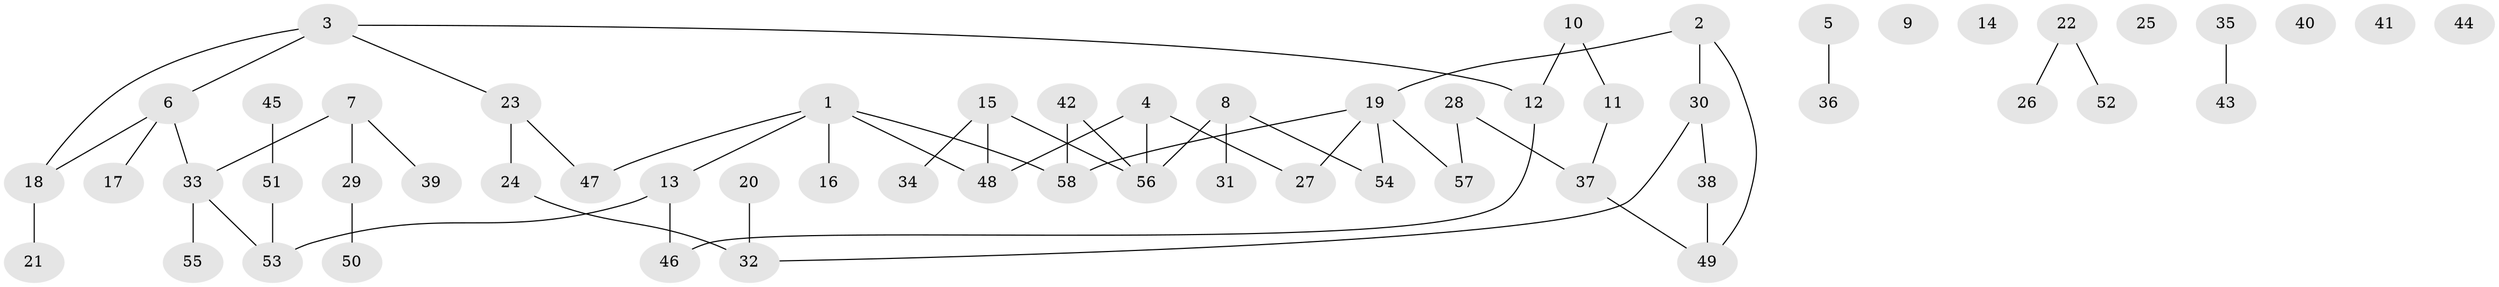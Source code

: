 // coarse degree distribution, {4: 0.1, 5: 0.15, 3: 0.3, 2: 0.3, 1: 0.15}
// Generated by graph-tools (version 1.1) at 2025/48/03/04/25 22:48:26]
// undirected, 58 vertices, 59 edges
graph export_dot {
  node [color=gray90,style=filled];
  1;
  2;
  3;
  4;
  5;
  6;
  7;
  8;
  9;
  10;
  11;
  12;
  13;
  14;
  15;
  16;
  17;
  18;
  19;
  20;
  21;
  22;
  23;
  24;
  25;
  26;
  27;
  28;
  29;
  30;
  31;
  32;
  33;
  34;
  35;
  36;
  37;
  38;
  39;
  40;
  41;
  42;
  43;
  44;
  45;
  46;
  47;
  48;
  49;
  50;
  51;
  52;
  53;
  54;
  55;
  56;
  57;
  58;
  1 -- 13;
  1 -- 16;
  1 -- 47;
  1 -- 48;
  1 -- 58;
  2 -- 19;
  2 -- 30;
  2 -- 49;
  3 -- 6;
  3 -- 12;
  3 -- 18;
  3 -- 23;
  4 -- 27;
  4 -- 48;
  4 -- 56;
  5 -- 36;
  6 -- 17;
  6 -- 18;
  6 -- 33;
  7 -- 29;
  7 -- 33;
  7 -- 39;
  8 -- 31;
  8 -- 54;
  8 -- 56;
  10 -- 11;
  10 -- 12;
  11 -- 37;
  12 -- 46;
  13 -- 46;
  13 -- 53;
  15 -- 34;
  15 -- 48;
  15 -- 56;
  18 -- 21;
  19 -- 27;
  19 -- 54;
  19 -- 57;
  19 -- 58;
  20 -- 32;
  22 -- 26;
  22 -- 52;
  23 -- 24;
  23 -- 47;
  24 -- 32;
  28 -- 37;
  28 -- 57;
  29 -- 50;
  30 -- 32;
  30 -- 38;
  33 -- 53;
  33 -- 55;
  35 -- 43;
  37 -- 49;
  38 -- 49;
  42 -- 56;
  42 -- 58;
  45 -- 51;
  51 -- 53;
}
